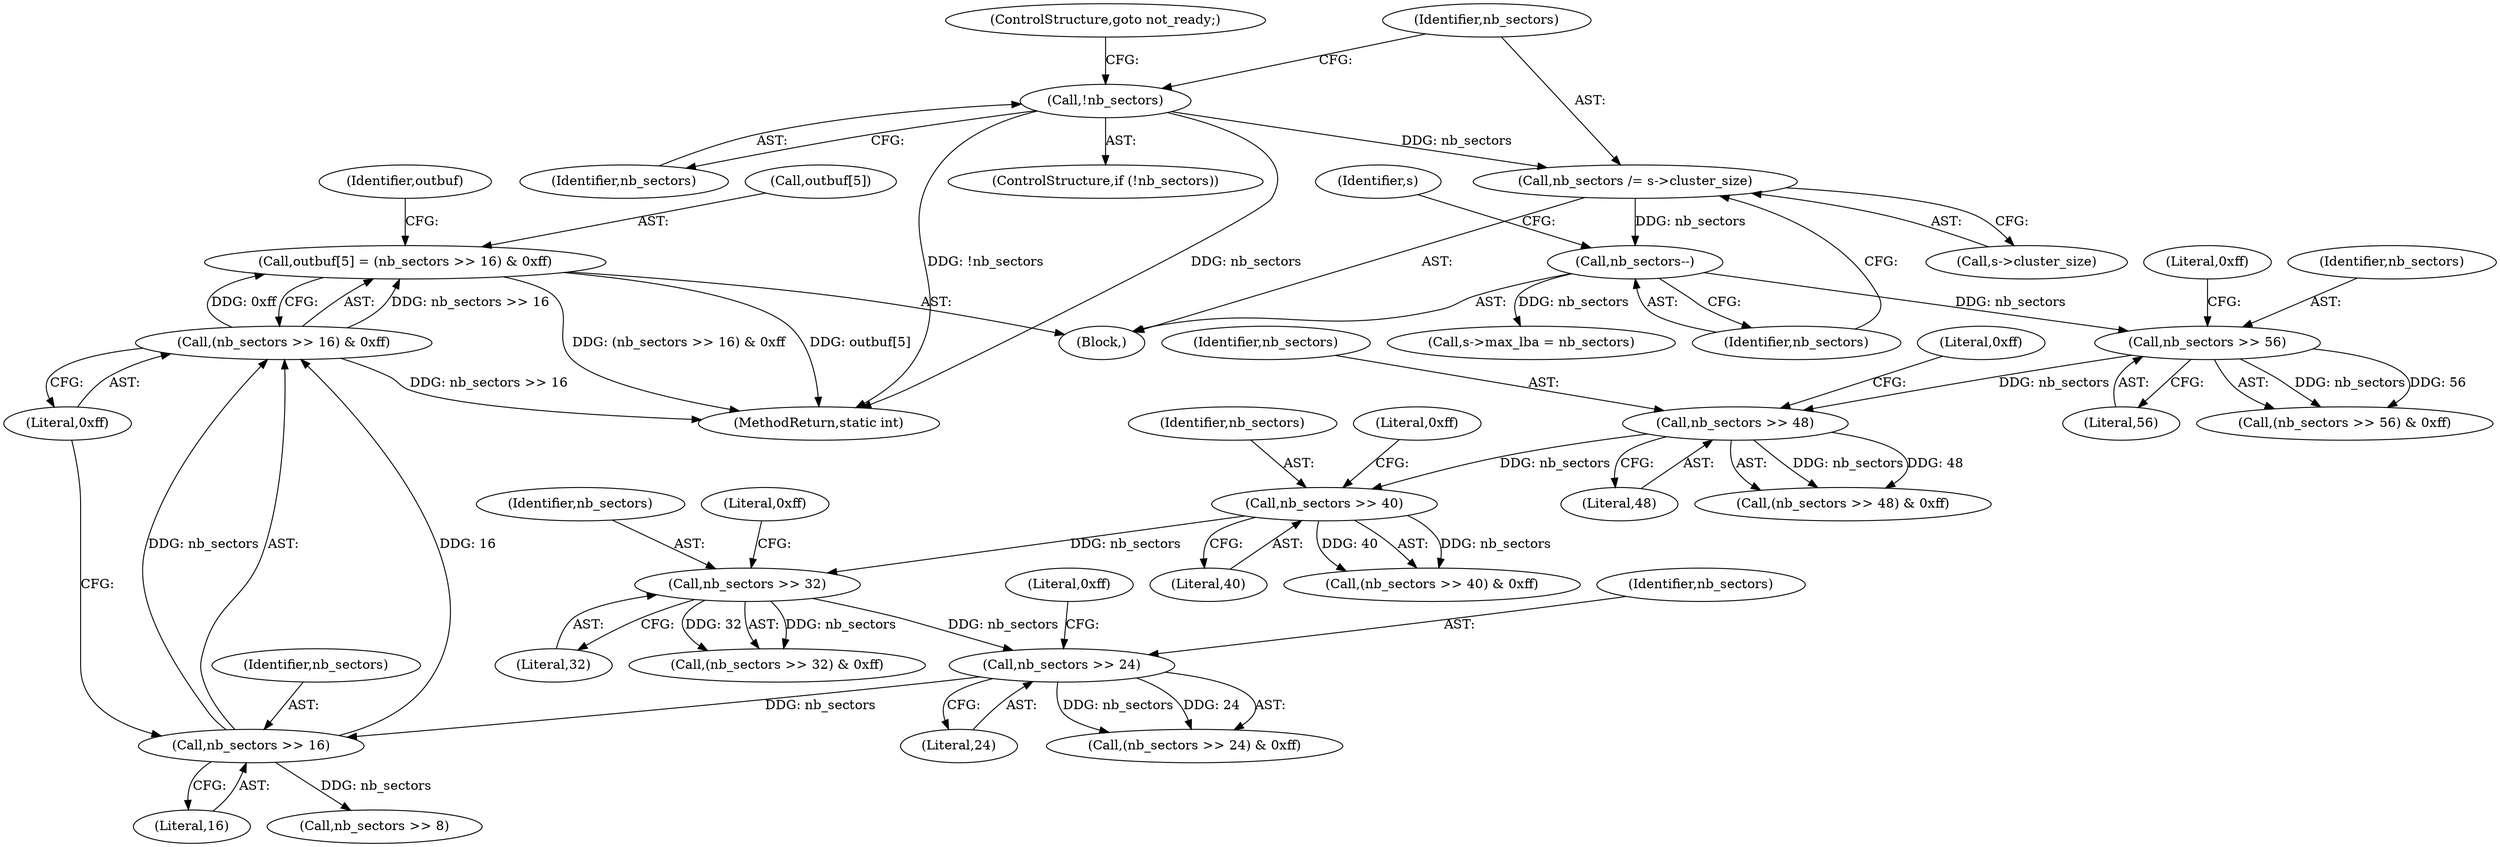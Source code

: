 digraph "0_qemu_7285477ab11831b1cf56e45878a89170dd06d9b9@array" {
"1000537" [label="(Call,outbuf[5] = (nb_sectors >> 16) & 0xff)"];
"1000541" [label="(Call,(nb_sectors >> 16) & 0xff)"];
"1000542" [label="(Call,nb_sectors >> 16)"];
"1000533" [label="(Call,nb_sectors >> 24)"];
"1000524" [label="(Call,nb_sectors >> 32)"];
"1000515" [label="(Call,nb_sectors >> 40)"];
"1000506" [label="(Call,nb_sectors >> 48)"];
"1000497" [label="(Call,nb_sectors >> 56)"];
"1000485" [label="(Call,nb_sectors--)"];
"1000480" [label="(Call,nb_sectors /= s->cluster_size)"];
"1000477" [label="(Call,!nb_sectors)"];
"1000526" [label="(Literal,32)"];
"1000496" [label="(Call,(nb_sectors >> 56) & 0xff)"];
"1000532" [label="(Call,(nb_sectors >> 24) & 0xff)"];
"1000541" [label="(Call,(nb_sectors >> 16) & 0xff)"];
"1000682" [label="(MethodReturn,static int)"];
"1000477" [label="(Call,!nb_sectors)"];
"1000535" [label="(Literal,24)"];
"1000523" [label="(Call,(nb_sectors >> 32) & 0xff)"];
"1000476" [label="(ControlStructure,if (!nb_sectors))"];
"1000517" [label="(Literal,40)"];
"1000524" [label="(Call,nb_sectors >> 32)"];
"1000499" [label="(Literal,56)"];
"1000544" [label="(Literal,16)"];
"1000507" [label="(Identifier,nb_sectors)"];
"1000542" [label="(Call,nb_sectors >> 16)"];
"1000480" [label="(Call,nb_sectors /= s->cluster_size)"];
"1000536" [label="(Literal,0xff)"];
"1000525" [label="(Identifier,nb_sectors)"];
"1000509" [label="(Literal,0xff)"];
"1000514" [label="(Call,(nb_sectors >> 40) & 0xff)"];
"1000534" [label="(Identifier,nb_sectors)"];
"1000537" [label="(Call,outbuf[5] = (nb_sectors >> 16) & 0xff)"];
"1000508" [label="(Literal,48)"];
"1000505" [label="(Call,(nb_sectors >> 48) & 0xff)"];
"1000489" [label="(Identifier,s)"];
"1000485" [label="(Call,nb_sectors--)"];
"1000500" [label="(Literal,0xff)"];
"1000498" [label="(Identifier,nb_sectors)"];
"1000487" [label="(Call,s->max_lba = nb_sectors)"];
"1000548" [label="(Identifier,outbuf)"];
"1000515" [label="(Call,nb_sectors >> 40)"];
"1000478" [label="(Identifier,nb_sectors)"];
"1000516" [label="(Identifier,nb_sectors)"];
"1000518" [label="(Literal,0xff)"];
"1000497" [label="(Call,nb_sectors >> 56)"];
"1000551" [label="(Call,nb_sectors >> 8)"];
"1000482" [label="(Call,s->cluster_size)"];
"1000479" [label="(ControlStructure,goto not_ready;)"];
"1000538" [label="(Call,outbuf[5])"];
"1000545" [label="(Literal,0xff)"];
"1000543" [label="(Identifier,nb_sectors)"];
"1000506" [label="(Call,nb_sectors >> 48)"];
"1000486" [label="(Identifier,nb_sectors)"];
"1000481" [label="(Identifier,nb_sectors)"];
"1000459" [label="(Block,)"];
"1000527" [label="(Literal,0xff)"];
"1000533" [label="(Call,nb_sectors >> 24)"];
"1000537" -> "1000459"  [label="AST: "];
"1000537" -> "1000541"  [label="CFG: "];
"1000538" -> "1000537"  [label="AST: "];
"1000541" -> "1000537"  [label="AST: "];
"1000548" -> "1000537"  [label="CFG: "];
"1000537" -> "1000682"  [label="DDG: outbuf[5]"];
"1000537" -> "1000682"  [label="DDG: (nb_sectors >> 16) & 0xff"];
"1000541" -> "1000537"  [label="DDG: nb_sectors >> 16"];
"1000541" -> "1000537"  [label="DDG: 0xff"];
"1000541" -> "1000545"  [label="CFG: "];
"1000542" -> "1000541"  [label="AST: "];
"1000545" -> "1000541"  [label="AST: "];
"1000541" -> "1000682"  [label="DDG: nb_sectors >> 16"];
"1000542" -> "1000541"  [label="DDG: nb_sectors"];
"1000542" -> "1000541"  [label="DDG: 16"];
"1000542" -> "1000544"  [label="CFG: "];
"1000543" -> "1000542"  [label="AST: "];
"1000544" -> "1000542"  [label="AST: "];
"1000545" -> "1000542"  [label="CFG: "];
"1000533" -> "1000542"  [label="DDG: nb_sectors"];
"1000542" -> "1000551"  [label="DDG: nb_sectors"];
"1000533" -> "1000532"  [label="AST: "];
"1000533" -> "1000535"  [label="CFG: "];
"1000534" -> "1000533"  [label="AST: "];
"1000535" -> "1000533"  [label="AST: "];
"1000536" -> "1000533"  [label="CFG: "];
"1000533" -> "1000532"  [label="DDG: nb_sectors"];
"1000533" -> "1000532"  [label="DDG: 24"];
"1000524" -> "1000533"  [label="DDG: nb_sectors"];
"1000524" -> "1000523"  [label="AST: "];
"1000524" -> "1000526"  [label="CFG: "];
"1000525" -> "1000524"  [label="AST: "];
"1000526" -> "1000524"  [label="AST: "];
"1000527" -> "1000524"  [label="CFG: "];
"1000524" -> "1000523"  [label="DDG: nb_sectors"];
"1000524" -> "1000523"  [label="DDG: 32"];
"1000515" -> "1000524"  [label="DDG: nb_sectors"];
"1000515" -> "1000514"  [label="AST: "];
"1000515" -> "1000517"  [label="CFG: "];
"1000516" -> "1000515"  [label="AST: "];
"1000517" -> "1000515"  [label="AST: "];
"1000518" -> "1000515"  [label="CFG: "];
"1000515" -> "1000514"  [label="DDG: nb_sectors"];
"1000515" -> "1000514"  [label="DDG: 40"];
"1000506" -> "1000515"  [label="DDG: nb_sectors"];
"1000506" -> "1000505"  [label="AST: "];
"1000506" -> "1000508"  [label="CFG: "];
"1000507" -> "1000506"  [label="AST: "];
"1000508" -> "1000506"  [label="AST: "];
"1000509" -> "1000506"  [label="CFG: "];
"1000506" -> "1000505"  [label="DDG: nb_sectors"];
"1000506" -> "1000505"  [label="DDG: 48"];
"1000497" -> "1000506"  [label="DDG: nb_sectors"];
"1000497" -> "1000496"  [label="AST: "];
"1000497" -> "1000499"  [label="CFG: "];
"1000498" -> "1000497"  [label="AST: "];
"1000499" -> "1000497"  [label="AST: "];
"1000500" -> "1000497"  [label="CFG: "];
"1000497" -> "1000496"  [label="DDG: nb_sectors"];
"1000497" -> "1000496"  [label="DDG: 56"];
"1000485" -> "1000497"  [label="DDG: nb_sectors"];
"1000485" -> "1000459"  [label="AST: "];
"1000485" -> "1000486"  [label="CFG: "];
"1000486" -> "1000485"  [label="AST: "];
"1000489" -> "1000485"  [label="CFG: "];
"1000480" -> "1000485"  [label="DDG: nb_sectors"];
"1000485" -> "1000487"  [label="DDG: nb_sectors"];
"1000480" -> "1000459"  [label="AST: "];
"1000480" -> "1000482"  [label="CFG: "];
"1000481" -> "1000480"  [label="AST: "];
"1000482" -> "1000480"  [label="AST: "];
"1000486" -> "1000480"  [label="CFG: "];
"1000477" -> "1000480"  [label="DDG: nb_sectors"];
"1000477" -> "1000476"  [label="AST: "];
"1000477" -> "1000478"  [label="CFG: "];
"1000478" -> "1000477"  [label="AST: "];
"1000479" -> "1000477"  [label="CFG: "];
"1000481" -> "1000477"  [label="CFG: "];
"1000477" -> "1000682"  [label="DDG: !nb_sectors"];
"1000477" -> "1000682"  [label="DDG: nb_sectors"];
}
